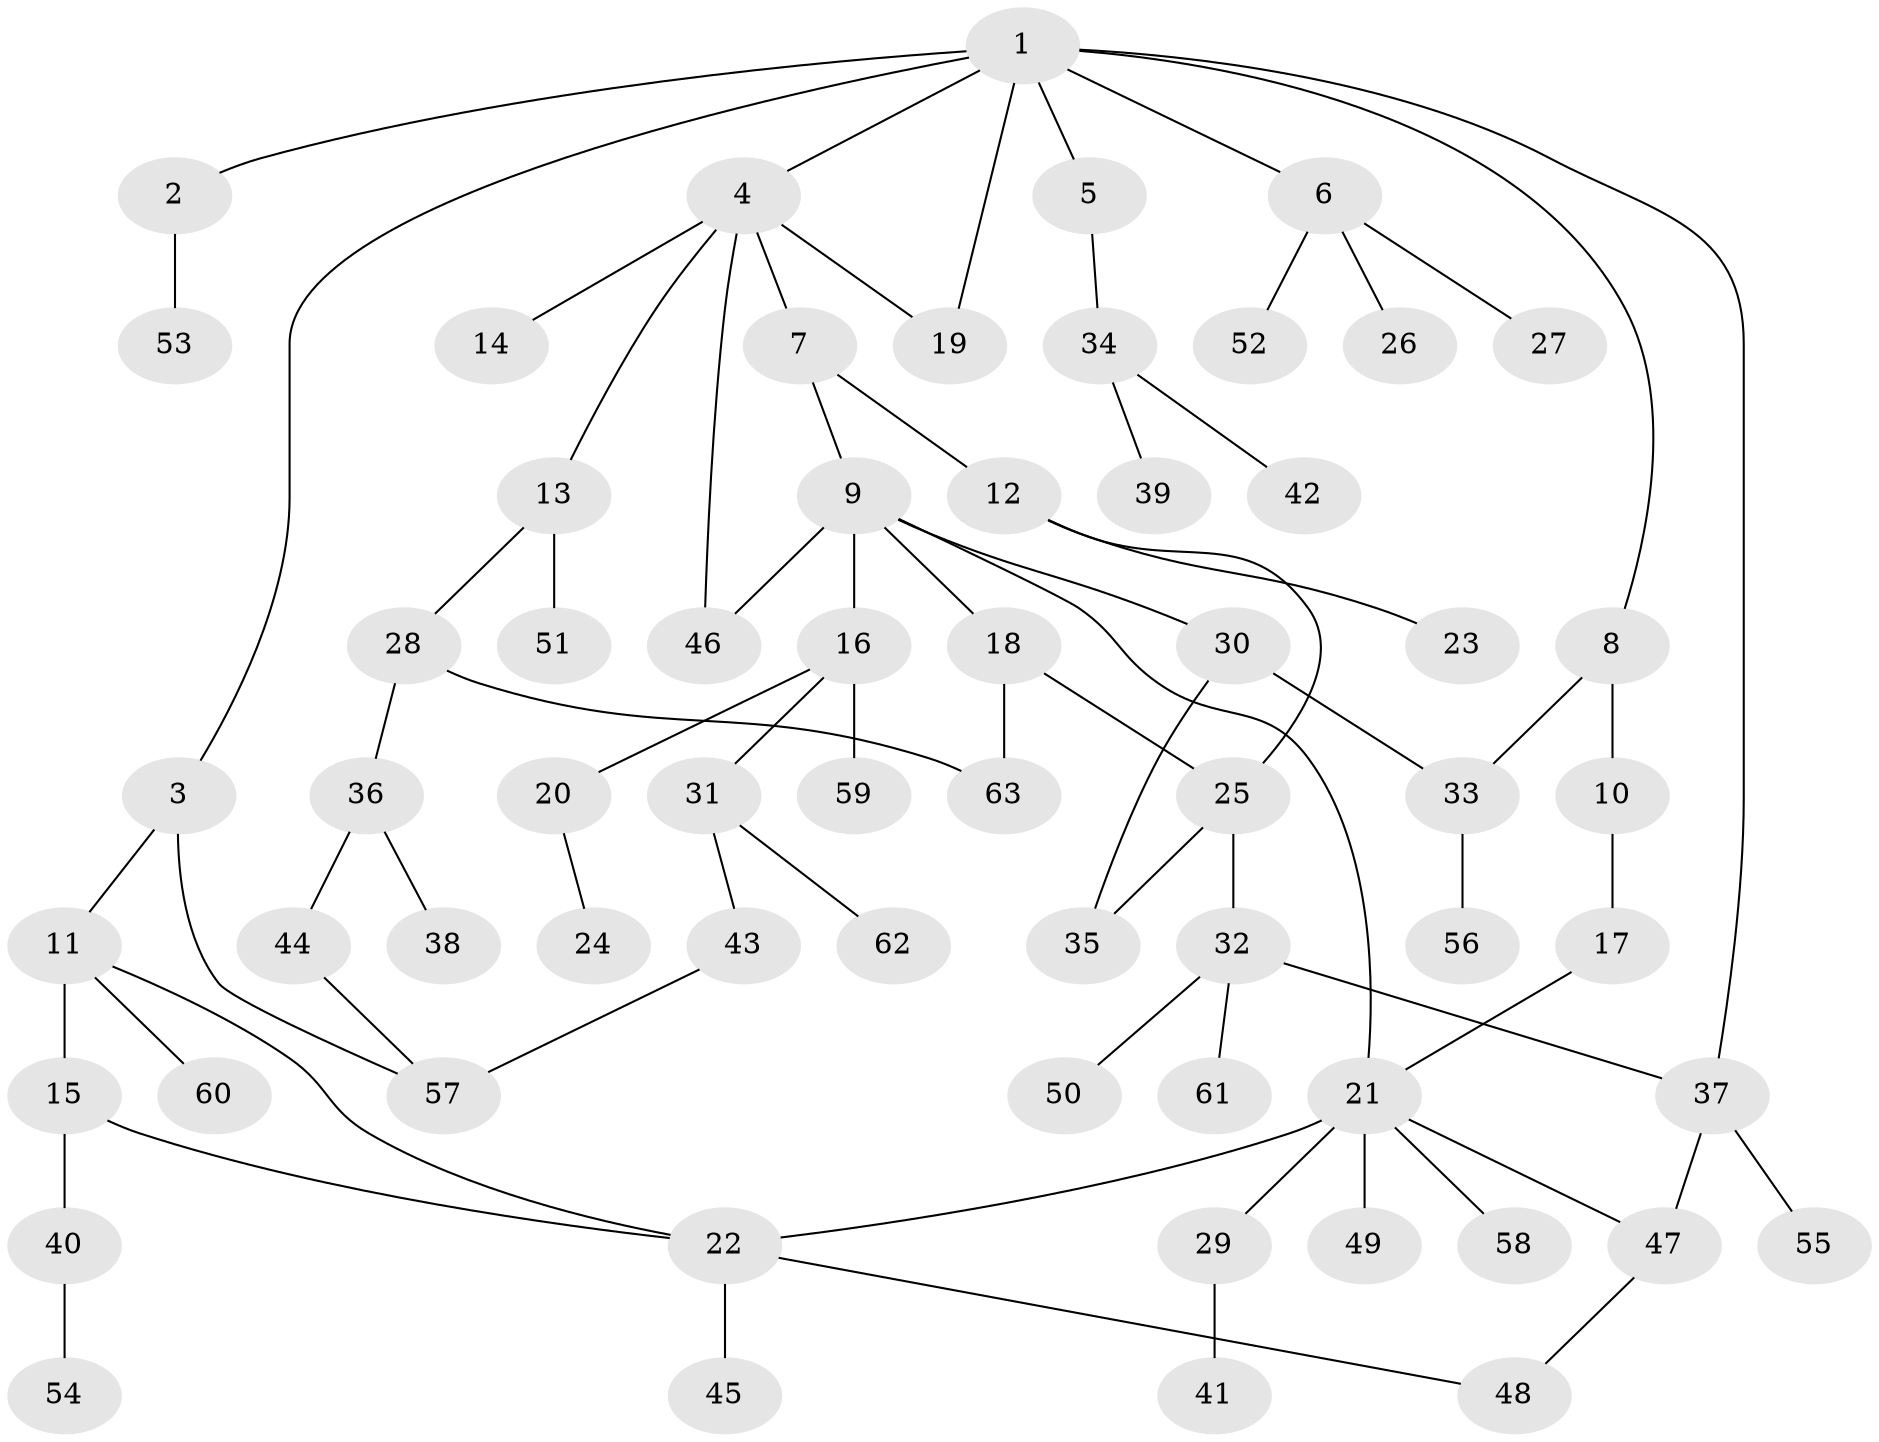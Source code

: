 // original degree distribution, {7: 0.008, 3: 0.152, 4: 0.112, 6: 0.016, 2: 0.28, 5: 0.04, 1: 0.392}
// Generated by graph-tools (version 1.1) at 2025/34/03/09/25 02:34:10]
// undirected, 63 vertices, 76 edges
graph export_dot {
graph [start="1"]
  node [color=gray90,style=filled];
  1;
  2;
  3;
  4;
  5;
  6;
  7;
  8;
  9;
  10;
  11;
  12;
  13;
  14;
  15;
  16;
  17;
  18;
  19;
  20;
  21;
  22;
  23;
  24;
  25;
  26;
  27;
  28;
  29;
  30;
  31;
  32;
  33;
  34;
  35;
  36;
  37;
  38;
  39;
  40;
  41;
  42;
  43;
  44;
  45;
  46;
  47;
  48;
  49;
  50;
  51;
  52;
  53;
  54;
  55;
  56;
  57;
  58;
  59;
  60;
  61;
  62;
  63;
  1 -- 2 [weight=1.0];
  1 -- 3 [weight=1.0];
  1 -- 4 [weight=1.0];
  1 -- 5 [weight=1.0];
  1 -- 6 [weight=1.0];
  1 -- 8 [weight=1.0];
  1 -- 19 [weight=1.0];
  1 -- 37 [weight=1.0];
  2 -- 53 [weight=1.0];
  3 -- 11 [weight=1.0];
  3 -- 57 [weight=1.0];
  4 -- 7 [weight=1.0];
  4 -- 13 [weight=1.0];
  4 -- 14 [weight=1.0];
  4 -- 19 [weight=1.0];
  4 -- 46 [weight=1.0];
  5 -- 34 [weight=1.0];
  6 -- 26 [weight=1.0];
  6 -- 27 [weight=1.0];
  6 -- 52 [weight=1.0];
  7 -- 9 [weight=1.0];
  7 -- 12 [weight=1.0];
  8 -- 10 [weight=1.0];
  8 -- 33 [weight=1.0];
  9 -- 16 [weight=1.0];
  9 -- 18 [weight=1.0];
  9 -- 21 [weight=1.0];
  9 -- 30 [weight=1.0];
  9 -- 46 [weight=1.0];
  10 -- 17 [weight=1.0];
  11 -- 15 [weight=2.0];
  11 -- 22 [weight=1.0];
  11 -- 60 [weight=1.0];
  12 -- 23 [weight=1.0];
  12 -- 25 [weight=1.0];
  13 -- 28 [weight=1.0];
  13 -- 51 [weight=1.0];
  15 -- 22 [weight=1.0];
  15 -- 40 [weight=1.0];
  16 -- 20 [weight=1.0];
  16 -- 31 [weight=1.0];
  16 -- 59 [weight=1.0];
  17 -- 21 [weight=1.0];
  18 -- 25 [weight=1.0];
  18 -- 63 [weight=1.0];
  20 -- 24 [weight=2.0];
  21 -- 22 [weight=1.0];
  21 -- 29 [weight=1.0];
  21 -- 47 [weight=1.0];
  21 -- 49 [weight=4.0];
  21 -- 58 [weight=1.0];
  22 -- 45 [weight=1.0];
  22 -- 48 [weight=1.0];
  25 -- 32 [weight=1.0];
  25 -- 35 [weight=2.0];
  28 -- 36 [weight=1.0];
  28 -- 63 [weight=1.0];
  29 -- 41 [weight=1.0];
  30 -- 33 [weight=1.0];
  30 -- 35 [weight=1.0];
  31 -- 43 [weight=1.0];
  31 -- 62 [weight=1.0];
  32 -- 37 [weight=1.0];
  32 -- 50 [weight=1.0];
  32 -- 61 [weight=1.0];
  33 -- 56 [weight=1.0];
  34 -- 39 [weight=1.0];
  34 -- 42 [weight=1.0];
  36 -- 38 [weight=1.0];
  36 -- 44 [weight=2.0];
  37 -- 47 [weight=1.0];
  37 -- 55 [weight=1.0];
  40 -- 54 [weight=1.0];
  43 -- 57 [weight=1.0];
  44 -- 57 [weight=1.0];
  47 -- 48 [weight=1.0];
}
